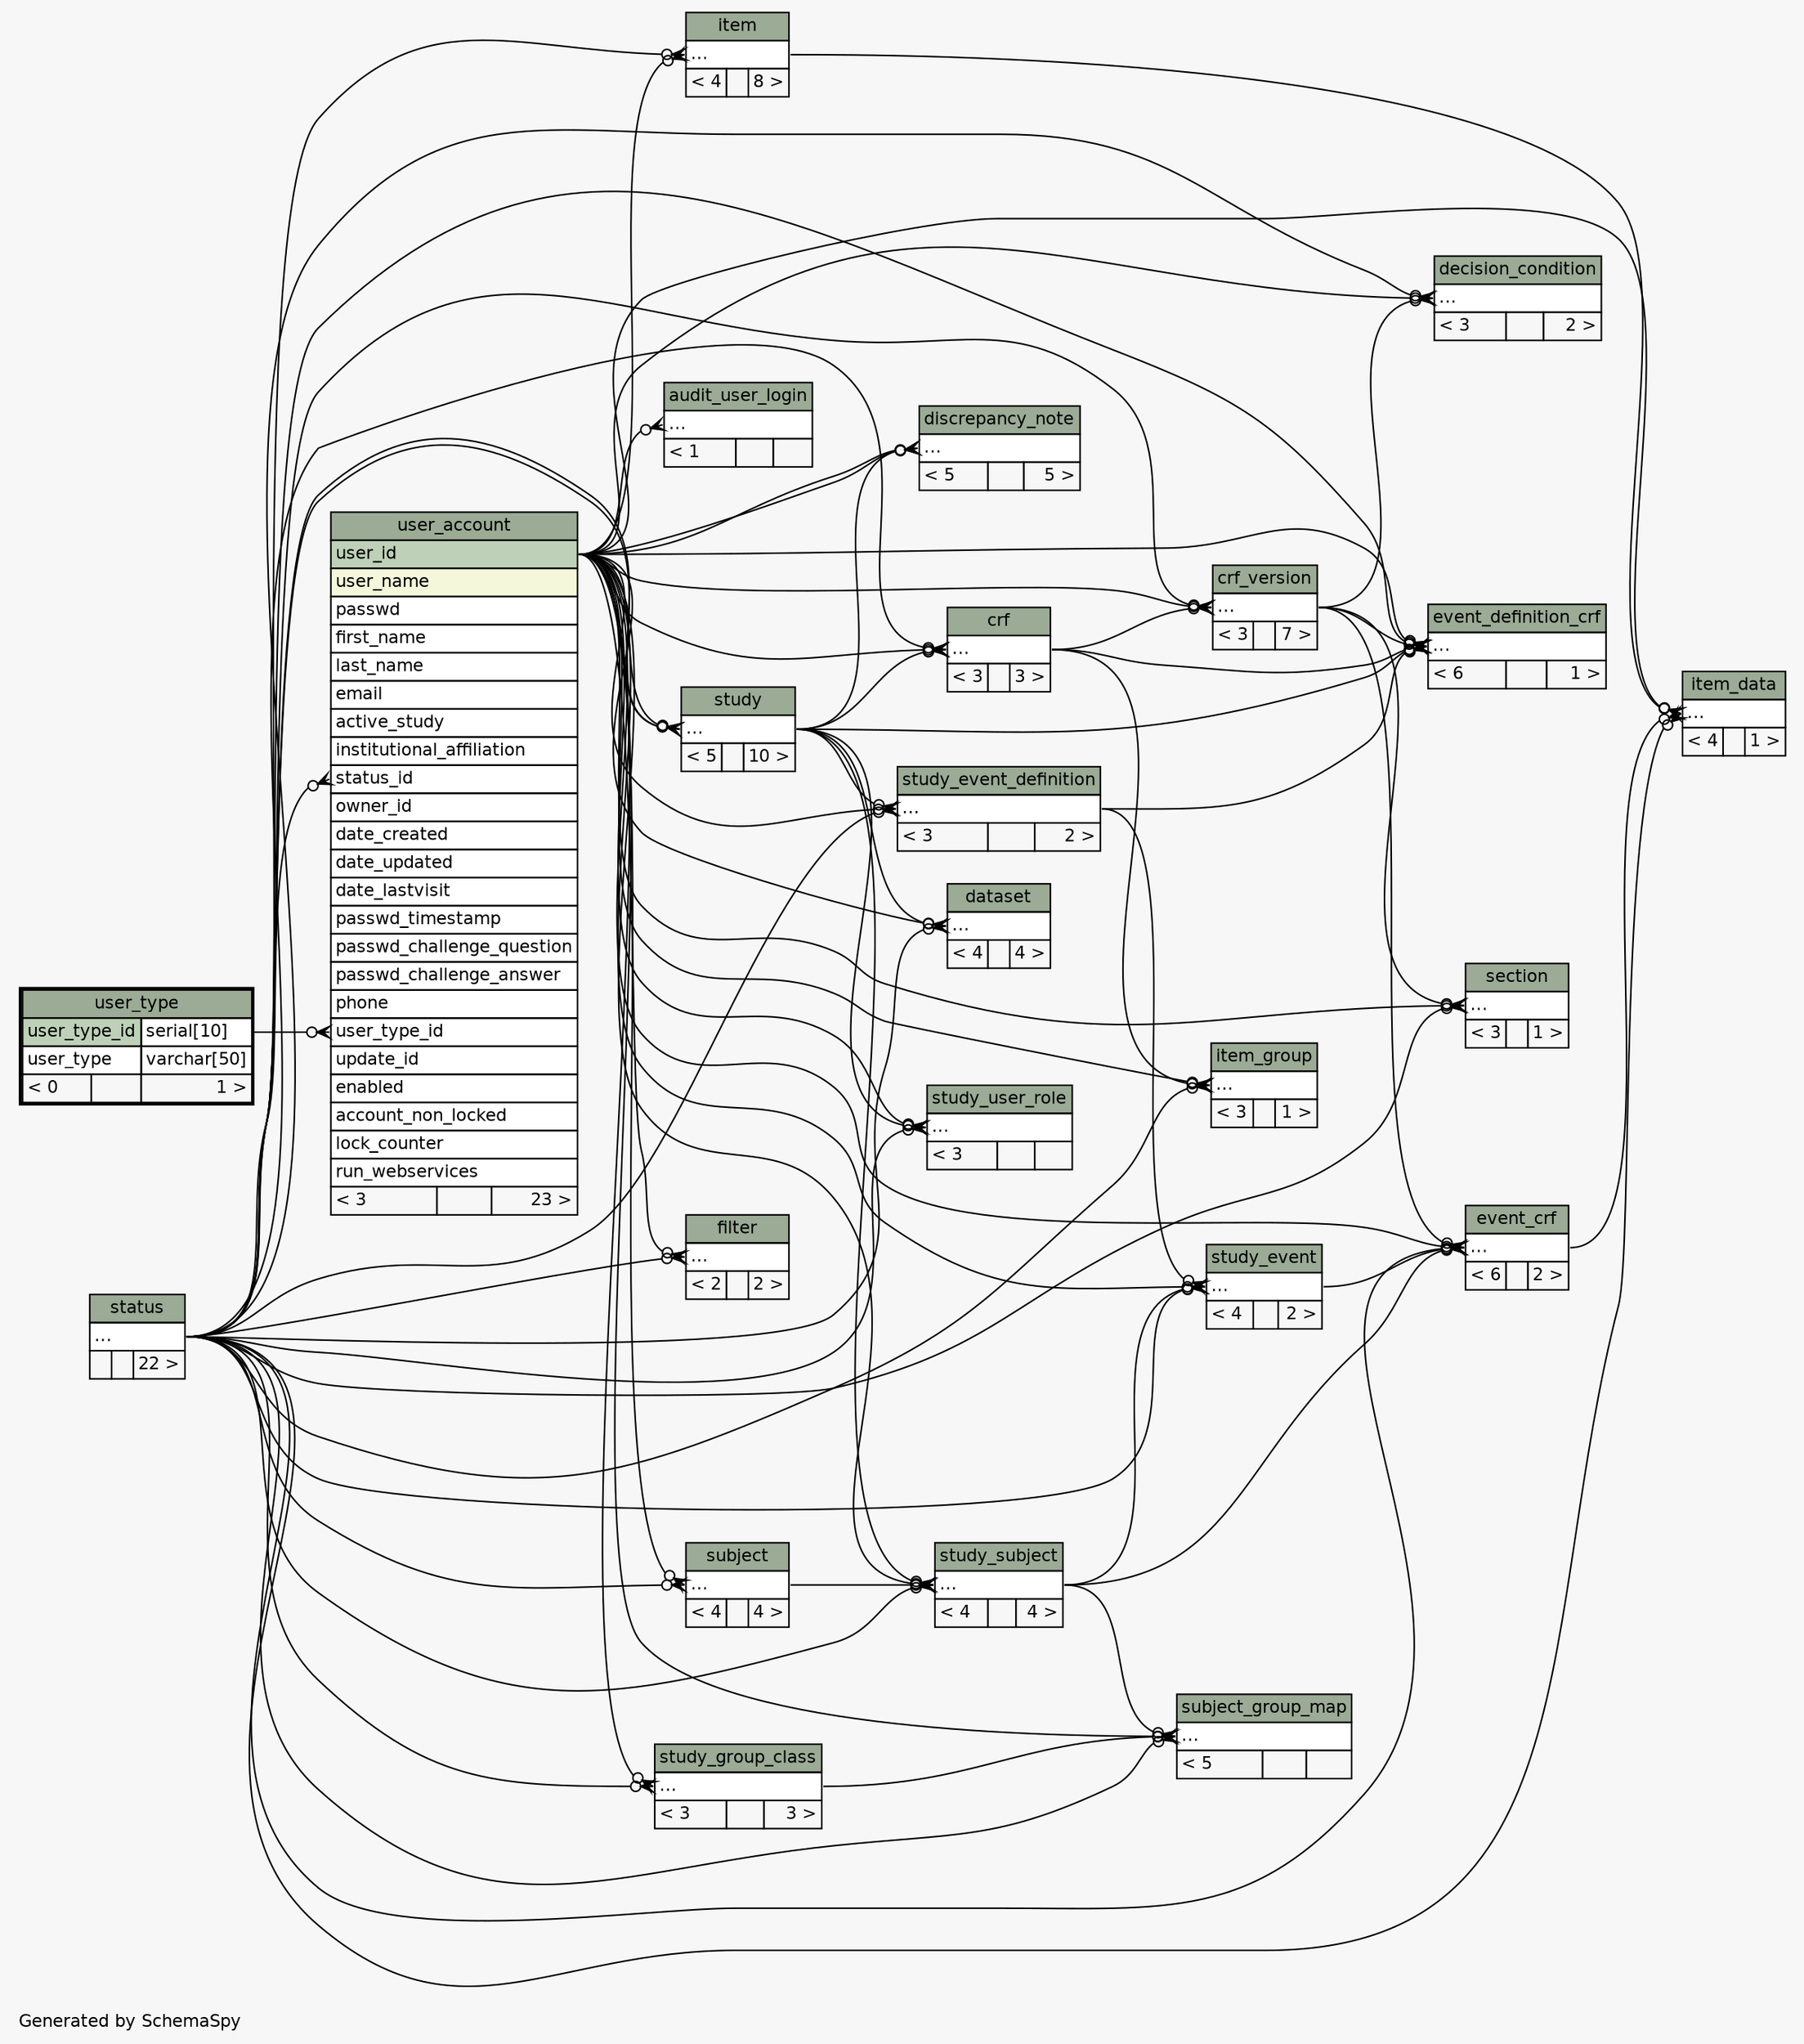 // dot 2.28.0 on Windows Vista 6.0
// SchemaSpy rev 590
digraph "twoDegreesRelationshipsDiagram" {
  graph [
    rankdir="RL"
    bgcolor="#f7f7f7"
    label="\nGenerated by SchemaSpy"
    labeljust="l"
    nodesep="0.18"
    ranksep="0.46"
    fontname="Helvetica"
    fontsize="11"
  ];
  node [
    fontname="Helvetica"
    fontsize="11"
    shape="plaintext"
  ];
  edge [
    arrowsize="0.8"
  ];
  "audit_user_login":"elipses":w -> "user_account":"user_id":e [arrowhead=none dir=back arrowtail=crowodot];
  "crf":"elipses":w -> "user_account":"user_id":e [arrowhead=none dir=back arrowtail=crowodot];
  "crf":"elipses":w -> "study":"elipses":e [arrowhead=none dir=back arrowtail=crowodot];
  "crf":"elipses":w -> "status":"elipses":e [arrowhead=none dir=back arrowtail=crowodot];
  "crf_version":"elipses":w -> "crf":"elipses":e [arrowhead=none dir=back arrowtail=crowodot];
  "crf_version":"elipses":w -> "user_account":"user_id":e [arrowhead=none dir=back arrowtail=crowodot];
  "crf_version":"elipses":w -> "status":"elipses":e [arrowhead=none dir=back arrowtail=crowodot];
  "dataset":"elipses":w -> "user_account":"user_id":e [arrowhead=none dir=back arrowtail=crowodot];
  "dataset":"elipses":w -> "status":"elipses":e [arrowhead=none dir=back arrowtail=crowodot];
  "dataset":"elipses":w -> "study":"elipses":e [arrowhead=none dir=back arrowtail=crowodot];
  "decision_condition":"elipses":w -> "crf_version":"elipses":e [arrowhead=none dir=back arrowtail=crowodot];
  "decision_condition":"elipses":w -> "user_account":"user_id":e [arrowhead=none dir=back arrowtail=crowodot];
  "decision_condition":"elipses":w -> "status":"elipses":e [arrowhead=none dir=back arrowtail=crowodot];
  "discrepancy_note":"elipses":w -> "user_account":"user_id":e [arrowhead=none dir=back arrowtail=crowodot];
  "discrepancy_note":"elipses":w -> "user_account":"user_id":e [arrowhead=none dir=back arrowtail=crowodot];
  "discrepancy_note":"elipses":w -> "study":"elipses":e [arrowhead=none dir=back arrowtail=crowodot];
  "event_crf":"elipses":w -> "crf_version":"elipses":e [arrowhead=none dir=back arrowtail=crowodot];
  "event_crf":"elipses":w -> "user_account":"user_id":e [arrowhead=none dir=back arrowtail=crowodot];
  "event_crf":"elipses":w -> "status":"elipses":e [arrowhead=none dir=back arrowtail=crowodot];
  "event_crf":"elipses":w -> "study_event":"elipses":e [arrowhead=none dir=back arrowtail=crowodot];
  "event_crf":"elipses":w -> "study_subject":"elipses":e [arrowhead=none dir=back arrowtail=crowodot];
  "event_definition_crf":"elipses":w -> "crf":"elipses":e [arrowhead=none dir=back arrowtail=crowodot];
  "event_definition_crf":"elipses":w -> "crf_version":"elipses":e [arrowhead=none dir=back arrowtail=crowodot];
  "event_definition_crf":"elipses":w -> "user_account":"user_id":e [arrowhead=none dir=back arrowtail=crowodot];
  "event_definition_crf":"elipses":w -> "status":"elipses":e [arrowhead=none dir=back arrowtail=crowodot];
  "event_definition_crf":"elipses":w -> "study_event_definition":"elipses":e [arrowhead=none dir=back arrowtail=crowodot];
  "event_definition_crf":"elipses":w -> "study":"elipses":e [arrowhead=none dir=back arrowtail=crowodot];
  "filter":"elipses":w -> "user_account":"user_id":e [arrowhead=none dir=back arrowtail=crowodot];
  "filter":"elipses":w -> "status":"elipses":e [arrowhead=none dir=back arrowtail=crowodot];
  "item":"elipses":w -> "user_account":"user_id":e [arrowhead=none dir=back arrowtail=crowodot];
  "item":"elipses":w -> "status":"elipses":e [arrowhead=none dir=back arrowtail=crowodot];
  "item_data":"elipses":w -> "event_crf":"elipses":e [arrowhead=none dir=back arrowtail=crowodot];
  "item_data":"elipses":w -> "item":"elipses":e [arrowhead=none dir=back arrowtail=crowodot];
  "item_data":"elipses":w -> "user_account":"user_id":e [arrowhead=none dir=back arrowtail=crowodot];
  "item_data":"elipses":w -> "status":"elipses":e [arrowhead=none dir=back arrowtail=crowodot];
  "item_group":"elipses":w -> "crf":"elipses":e [arrowhead=none dir=back arrowtail=crowodot];
  "item_group":"elipses":w -> "user_account":"user_id":e [arrowhead=none dir=back arrowtail=crowodot];
  "item_group":"elipses":w -> "status":"elipses":e [arrowhead=none dir=back arrowtail=crowodot];
  "section":"elipses":w -> "crf_version":"elipses":e [arrowhead=none dir=back arrowtail=crowodot];
  "section":"elipses":w -> "user_account":"user_id":e [arrowhead=none dir=back arrowtail=crowodot];
  "section":"elipses":w -> "status":"elipses":e [arrowhead=none dir=back arrowtail=crowodot];
  "study":"elipses":w -> "status":"elipses":e [arrowhead=none dir=back arrowtail=crowodot];
  "study":"elipses":w -> "user_account":"user_id":e [arrowhead=none dir=back arrowtail=crowodot];
  "study":"elipses":w -> "status":"elipses":e [arrowhead=none dir=back arrowtail=crowodot];
  "study_event":"elipses":w -> "user_account":"user_id":e [arrowhead=none dir=back arrowtail=crowodot];
  "study_event":"elipses":w -> "status":"elipses":e [arrowhead=none dir=back arrowtail=crowodot];
  "study_event":"elipses":w -> "study_event_definition":"elipses":e [arrowhead=none dir=back arrowtail=crowodot];
  "study_event":"elipses":w -> "study_subject":"elipses":e [arrowhead=none dir=back arrowtail=crowodot];
  "study_event_definition":"elipses":w -> "user_account":"user_id":e [arrowhead=none dir=back arrowtail=crowodot];
  "study_event_definition":"elipses":w -> "status":"elipses":e [arrowhead=none dir=back arrowtail=crowodot];
  "study_event_definition":"elipses":w -> "study":"elipses":e [arrowhead=none dir=back arrowtail=crowodot];
  "study_group_class":"elipses":w -> "user_account":"user_id":e [arrowhead=none dir=back arrowtail=crowodot];
  "study_group_class":"elipses":w -> "status":"elipses":e [arrowhead=none dir=back arrowtail=crowodot];
  "study_subject":"elipses":w -> "user_account":"user_id":e [arrowhead=none dir=back arrowtail=crowodot];
  "study_subject":"elipses":w -> "status":"elipses":e [arrowhead=none dir=back arrowtail=crowodot];
  "study_subject":"elipses":w -> "study":"elipses":e [arrowhead=none dir=back arrowtail=crowodot];
  "study_subject":"elipses":w -> "subject":"elipses":e [arrowhead=none dir=back arrowtail=crowodot];
  "study_user_role":"elipses":w -> "user_account":"user_id":e [arrowhead=none dir=back arrowtail=crowodot];
  "study_user_role":"elipses":w -> "status":"elipses":e [arrowhead=none dir=back arrowtail=crowodot];
  "study_user_role":"elipses":w -> "study":"elipses":e [arrowhead=none dir=back arrowtail=crowodot];
  "subject":"elipses":w -> "user_account":"user_id":e [arrowhead=none dir=back arrowtail=crowodot];
  "subject":"elipses":w -> "status":"elipses":e [arrowhead=none dir=back arrowtail=crowodot];
  "subject_group_map":"elipses":w -> "user_account":"user_id":e [arrowhead=none dir=back arrowtail=crowodot];
  "subject_group_map":"elipses":w -> "status":"elipses":e [arrowhead=none dir=back arrowtail=crowodot];
  "subject_group_map":"elipses":w -> "study_group_class":"elipses":e [arrowhead=none dir=back arrowtail=crowodot];
  "subject_group_map":"elipses":w -> "study_subject":"elipses":e [arrowhead=none dir=back arrowtail=crowodot];
  "user_account":"status_id":w -> "status":"elipses":e [arrowhead=none dir=back arrowtail=crowodot];
  "user_account":"user_type_id":w -> "user_type":"user_type_id.type":e [arrowhead=none dir=back arrowtail=crowodot];
  "audit_user_login" [
    label=<
    <TABLE BORDER="0" CELLBORDER="1" CELLSPACING="0" BGCOLOR="#ffffff">
      <TR><TD COLSPAN="3" BGCOLOR="#9bab96" ALIGN="CENTER">audit_user_login</TD></TR>
      <TR><TD PORT="elipses" COLSPAN="3" ALIGN="LEFT">...</TD></TR>
      <TR><TD ALIGN="LEFT" BGCOLOR="#f7f7f7">&lt; 1</TD><TD ALIGN="RIGHT" BGCOLOR="#f7f7f7">  </TD><TD ALIGN="RIGHT" BGCOLOR="#f7f7f7">  </TD></TR>
    </TABLE>>
    URL="audit_user_login.html"
    tooltip="audit_user_login"
  ];
  "crf" [
    label=<
    <TABLE BORDER="0" CELLBORDER="1" CELLSPACING="0" BGCOLOR="#ffffff">
      <TR><TD COLSPAN="3" BGCOLOR="#9bab96" ALIGN="CENTER">crf</TD></TR>
      <TR><TD PORT="elipses" COLSPAN="3" ALIGN="LEFT">...</TD></TR>
      <TR><TD ALIGN="LEFT" BGCOLOR="#f7f7f7">&lt; 3</TD><TD ALIGN="RIGHT" BGCOLOR="#f7f7f7">  </TD><TD ALIGN="RIGHT" BGCOLOR="#f7f7f7">3 &gt;</TD></TR>
    </TABLE>>
    URL="crf.html"
    tooltip="crf"
  ];
  "crf_version" [
    label=<
    <TABLE BORDER="0" CELLBORDER="1" CELLSPACING="0" BGCOLOR="#ffffff">
      <TR><TD COLSPAN="3" BGCOLOR="#9bab96" ALIGN="CENTER">crf_version</TD></TR>
      <TR><TD PORT="elipses" COLSPAN="3" ALIGN="LEFT">...</TD></TR>
      <TR><TD ALIGN="LEFT" BGCOLOR="#f7f7f7">&lt; 3</TD><TD ALIGN="RIGHT" BGCOLOR="#f7f7f7">  </TD><TD ALIGN="RIGHT" BGCOLOR="#f7f7f7">7 &gt;</TD></TR>
    </TABLE>>
    URL="crf_version.html"
    tooltip="crf_version"
  ];
  "dataset" [
    label=<
    <TABLE BORDER="0" CELLBORDER="1" CELLSPACING="0" BGCOLOR="#ffffff">
      <TR><TD COLSPAN="3" BGCOLOR="#9bab96" ALIGN="CENTER">dataset</TD></TR>
      <TR><TD PORT="elipses" COLSPAN="3" ALIGN="LEFT">...</TD></TR>
      <TR><TD ALIGN="LEFT" BGCOLOR="#f7f7f7">&lt; 4</TD><TD ALIGN="RIGHT" BGCOLOR="#f7f7f7">  </TD><TD ALIGN="RIGHT" BGCOLOR="#f7f7f7">4 &gt;</TD></TR>
    </TABLE>>
    URL="dataset.html"
    tooltip="dataset"
  ];
  "decision_condition" [
    label=<
    <TABLE BORDER="0" CELLBORDER="1" CELLSPACING="0" BGCOLOR="#ffffff">
      <TR><TD COLSPAN="3" BGCOLOR="#9bab96" ALIGN="CENTER">decision_condition</TD></TR>
      <TR><TD PORT="elipses" COLSPAN="3" ALIGN="LEFT">...</TD></TR>
      <TR><TD ALIGN="LEFT" BGCOLOR="#f7f7f7">&lt; 3</TD><TD ALIGN="RIGHT" BGCOLOR="#f7f7f7">  </TD><TD ALIGN="RIGHT" BGCOLOR="#f7f7f7">2 &gt;</TD></TR>
    </TABLE>>
    URL="decision_condition.html"
    tooltip="decision_condition"
  ];
  "discrepancy_note" [
    label=<
    <TABLE BORDER="0" CELLBORDER="1" CELLSPACING="0" BGCOLOR="#ffffff">
      <TR><TD COLSPAN="3" BGCOLOR="#9bab96" ALIGN="CENTER">discrepancy_note</TD></TR>
      <TR><TD PORT="elipses" COLSPAN="3" ALIGN="LEFT">...</TD></TR>
      <TR><TD ALIGN="LEFT" BGCOLOR="#f7f7f7">&lt; 5</TD><TD ALIGN="RIGHT" BGCOLOR="#f7f7f7">  </TD><TD ALIGN="RIGHT" BGCOLOR="#f7f7f7">5 &gt;</TD></TR>
    </TABLE>>
    URL="discrepancy_note.html"
    tooltip="discrepancy_note"
  ];
  "event_crf" [
    label=<
    <TABLE BORDER="0" CELLBORDER="1" CELLSPACING="0" BGCOLOR="#ffffff">
      <TR><TD COLSPAN="3" BGCOLOR="#9bab96" ALIGN="CENTER">event_crf</TD></TR>
      <TR><TD PORT="elipses" COLSPAN="3" ALIGN="LEFT">...</TD></TR>
      <TR><TD ALIGN="LEFT" BGCOLOR="#f7f7f7">&lt; 6</TD><TD ALIGN="RIGHT" BGCOLOR="#f7f7f7">  </TD><TD ALIGN="RIGHT" BGCOLOR="#f7f7f7">2 &gt;</TD></TR>
    </TABLE>>
    URL="event_crf.html"
    tooltip="event_crf"
  ];
  "event_definition_crf" [
    label=<
    <TABLE BORDER="0" CELLBORDER="1" CELLSPACING="0" BGCOLOR="#ffffff">
      <TR><TD COLSPAN="3" BGCOLOR="#9bab96" ALIGN="CENTER">event_definition_crf</TD></TR>
      <TR><TD PORT="elipses" COLSPAN="3" ALIGN="LEFT">...</TD></TR>
      <TR><TD ALIGN="LEFT" BGCOLOR="#f7f7f7">&lt; 6</TD><TD ALIGN="RIGHT" BGCOLOR="#f7f7f7">  </TD><TD ALIGN="RIGHT" BGCOLOR="#f7f7f7">1 &gt;</TD></TR>
    </TABLE>>
    URL="event_definition_crf.html"
    tooltip="event_definition_crf"
  ];
  "filter" [
    label=<
    <TABLE BORDER="0" CELLBORDER="1" CELLSPACING="0" BGCOLOR="#ffffff">
      <TR><TD COLSPAN="3" BGCOLOR="#9bab96" ALIGN="CENTER">filter</TD></TR>
      <TR><TD PORT="elipses" COLSPAN="3" ALIGN="LEFT">...</TD></TR>
      <TR><TD ALIGN="LEFT" BGCOLOR="#f7f7f7">&lt; 2</TD><TD ALIGN="RIGHT" BGCOLOR="#f7f7f7">  </TD><TD ALIGN="RIGHT" BGCOLOR="#f7f7f7">2 &gt;</TD></TR>
    </TABLE>>
    URL="filter.html"
    tooltip="filter"
  ];
  "item" [
    label=<
    <TABLE BORDER="0" CELLBORDER="1" CELLSPACING="0" BGCOLOR="#ffffff">
      <TR><TD COLSPAN="3" BGCOLOR="#9bab96" ALIGN="CENTER">item</TD></TR>
      <TR><TD PORT="elipses" COLSPAN="3" ALIGN="LEFT">...</TD></TR>
      <TR><TD ALIGN="LEFT" BGCOLOR="#f7f7f7">&lt; 4</TD><TD ALIGN="RIGHT" BGCOLOR="#f7f7f7">  </TD><TD ALIGN="RIGHT" BGCOLOR="#f7f7f7">8 &gt;</TD></TR>
    </TABLE>>
    URL="item.html"
    tooltip="item"
  ];
  "item_data" [
    label=<
    <TABLE BORDER="0" CELLBORDER="1" CELLSPACING="0" BGCOLOR="#ffffff">
      <TR><TD COLSPAN="3" BGCOLOR="#9bab96" ALIGN="CENTER">item_data</TD></TR>
      <TR><TD PORT="elipses" COLSPAN="3" ALIGN="LEFT">...</TD></TR>
      <TR><TD ALIGN="LEFT" BGCOLOR="#f7f7f7">&lt; 4</TD><TD ALIGN="RIGHT" BGCOLOR="#f7f7f7">  </TD><TD ALIGN="RIGHT" BGCOLOR="#f7f7f7">1 &gt;</TD></TR>
    </TABLE>>
    URL="item_data.html"
    tooltip="item_data"
  ];
  "item_group" [
    label=<
    <TABLE BORDER="0" CELLBORDER="1" CELLSPACING="0" BGCOLOR="#ffffff">
      <TR><TD COLSPAN="3" BGCOLOR="#9bab96" ALIGN="CENTER">item_group</TD></TR>
      <TR><TD PORT="elipses" COLSPAN="3" ALIGN="LEFT">...</TD></TR>
      <TR><TD ALIGN="LEFT" BGCOLOR="#f7f7f7">&lt; 3</TD><TD ALIGN="RIGHT" BGCOLOR="#f7f7f7">  </TD><TD ALIGN="RIGHT" BGCOLOR="#f7f7f7">1 &gt;</TD></TR>
    </TABLE>>
    URL="item_group.html"
    tooltip="item_group"
  ];
  "section" [
    label=<
    <TABLE BORDER="0" CELLBORDER="1" CELLSPACING="0" BGCOLOR="#ffffff">
      <TR><TD COLSPAN="3" BGCOLOR="#9bab96" ALIGN="CENTER">section</TD></TR>
      <TR><TD PORT="elipses" COLSPAN="3" ALIGN="LEFT">...</TD></TR>
      <TR><TD ALIGN="LEFT" BGCOLOR="#f7f7f7">&lt; 3</TD><TD ALIGN="RIGHT" BGCOLOR="#f7f7f7">  </TD><TD ALIGN="RIGHT" BGCOLOR="#f7f7f7">1 &gt;</TD></TR>
    </TABLE>>
    URL="section.html"
    tooltip="section"
  ];
  "status" [
    label=<
    <TABLE BORDER="0" CELLBORDER="1" CELLSPACING="0" BGCOLOR="#ffffff">
      <TR><TD COLSPAN="3" BGCOLOR="#9bab96" ALIGN="CENTER">status</TD></TR>
      <TR><TD PORT="elipses" COLSPAN="3" ALIGN="LEFT">...</TD></TR>
      <TR><TD ALIGN="LEFT" BGCOLOR="#f7f7f7">  </TD><TD ALIGN="RIGHT" BGCOLOR="#f7f7f7">  </TD><TD ALIGN="RIGHT" BGCOLOR="#f7f7f7">22 &gt;</TD></TR>
    </TABLE>>
    URL="status.html"
    tooltip="status"
  ];
  "study" [
    label=<
    <TABLE BORDER="0" CELLBORDER="1" CELLSPACING="0" BGCOLOR="#ffffff">
      <TR><TD COLSPAN="3" BGCOLOR="#9bab96" ALIGN="CENTER">study</TD></TR>
      <TR><TD PORT="elipses" COLSPAN="3" ALIGN="LEFT">...</TD></TR>
      <TR><TD ALIGN="LEFT" BGCOLOR="#f7f7f7">&lt; 5</TD><TD ALIGN="RIGHT" BGCOLOR="#f7f7f7">  </TD><TD ALIGN="RIGHT" BGCOLOR="#f7f7f7">10 &gt;</TD></TR>
    </TABLE>>
    URL="study.html"
    tooltip="study"
  ];
  "study_event" [
    label=<
    <TABLE BORDER="0" CELLBORDER="1" CELLSPACING="0" BGCOLOR="#ffffff">
      <TR><TD COLSPAN="3" BGCOLOR="#9bab96" ALIGN="CENTER">study_event</TD></TR>
      <TR><TD PORT="elipses" COLSPAN="3" ALIGN="LEFT">...</TD></TR>
      <TR><TD ALIGN="LEFT" BGCOLOR="#f7f7f7">&lt; 4</TD><TD ALIGN="RIGHT" BGCOLOR="#f7f7f7">  </TD><TD ALIGN="RIGHT" BGCOLOR="#f7f7f7">2 &gt;</TD></TR>
    </TABLE>>
    URL="study_event.html"
    tooltip="study_event"
  ];
  "study_event_definition" [
    label=<
    <TABLE BORDER="0" CELLBORDER="1" CELLSPACING="0" BGCOLOR="#ffffff">
      <TR><TD COLSPAN="3" BGCOLOR="#9bab96" ALIGN="CENTER">study_event_definition</TD></TR>
      <TR><TD PORT="elipses" COLSPAN="3" ALIGN="LEFT">...</TD></TR>
      <TR><TD ALIGN="LEFT" BGCOLOR="#f7f7f7">&lt; 3</TD><TD ALIGN="RIGHT" BGCOLOR="#f7f7f7">  </TD><TD ALIGN="RIGHT" BGCOLOR="#f7f7f7">2 &gt;</TD></TR>
    </TABLE>>
    URL="study_event_definition.html"
    tooltip="study_event_definition"
  ];
  "study_group_class" [
    label=<
    <TABLE BORDER="0" CELLBORDER="1" CELLSPACING="0" BGCOLOR="#ffffff">
      <TR><TD COLSPAN="3" BGCOLOR="#9bab96" ALIGN="CENTER">study_group_class</TD></TR>
      <TR><TD PORT="elipses" COLSPAN="3" ALIGN="LEFT">...</TD></TR>
      <TR><TD ALIGN="LEFT" BGCOLOR="#f7f7f7">&lt; 3</TD><TD ALIGN="RIGHT" BGCOLOR="#f7f7f7">  </TD><TD ALIGN="RIGHT" BGCOLOR="#f7f7f7">3 &gt;</TD></TR>
    </TABLE>>
    URL="study_group_class.html"
    tooltip="study_group_class"
  ];
  "study_subject" [
    label=<
    <TABLE BORDER="0" CELLBORDER="1" CELLSPACING="0" BGCOLOR="#ffffff">
      <TR><TD COLSPAN="3" BGCOLOR="#9bab96" ALIGN="CENTER">study_subject</TD></TR>
      <TR><TD PORT="elipses" COLSPAN="3" ALIGN="LEFT">...</TD></TR>
      <TR><TD ALIGN="LEFT" BGCOLOR="#f7f7f7">&lt; 4</TD><TD ALIGN="RIGHT" BGCOLOR="#f7f7f7">  </TD><TD ALIGN="RIGHT" BGCOLOR="#f7f7f7">4 &gt;</TD></TR>
    </TABLE>>
    URL="study_subject.html"
    tooltip="study_subject"
  ];
  "study_user_role" [
    label=<
    <TABLE BORDER="0" CELLBORDER="1" CELLSPACING="0" BGCOLOR="#ffffff">
      <TR><TD COLSPAN="3" BGCOLOR="#9bab96" ALIGN="CENTER">study_user_role</TD></TR>
      <TR><TD PORT="elipses" COLSPAN="3" ALIGN="LEFT">...</TD></TR>
      <TR><TD ALIGN="LEFT" BGCOLOR="#f7f7f7">&lt; 3</TD><TD ALIGN="RIGHT" BGCOLOR="#f7f7f7">  </TD><TD ALIGN="RIGHT" BGCOLOR="#f7f7f7">  </TD></TR>
    </TABLE>>
    URL="study_user_role.html"
    tooltip="study_user_role"
  ];
  "subject" [
    label=<
    <TABLE BORDER="0" CELLBORDER="1" CELLSPACING="0" BGCOLOR="#ffffff">
      <TR><TD COLSPAN="3" BGCOLOR="#9bab96" ALIGN="CENTER">subject</TD></TR>
      <TR><TD PORT="elipses" COLSPAN="3" ALIGN="LEFT">...</TD></TR>
      <TR><TD ALIGN="LEFT" BGCOLOR="#f7f7f7">&lt; 4</TD><TD ALIGN="RIGHT" BGCOLOR="#f7f7f7">  </TD><TD ALIGN="RIGHT" BGCOLOR="#f7f7f7">4 &gt;</TD></TR>
    </TABLE>>
    URL="subject.html"
    tooltip="subject"
  ];
  "subject_group_map" [
    label=<
    <TABLE BORDER="0" CELLBORDER="1" CELLSPACING="0" BGCOLOR="#ffffff">
      <TR><TD COLSPAN="3" BGCOLOR="#9bab96" ALIGN="CENTER">subject_group_map</TD></TR>
      <TR><TD PORT="elipses" COLSPAN="3" ALIGN="LEFT">...</TD></TR>
      <TR><TD ALIGN="LEFT" BGCOLOR="#f7f7f7">&lt; 5</TD><TD ALIGN="RIGHT" BGCOLOR="#f7f7f7">  </TD><TD ALIGN="RIGHT" BGCOLOR="#f7f7f7">  </TD></TR>
    </TABLE>>
    URL="subject_group_map.html"
    tooltip="subject_group_map"
  ];
  "user_account" [
    label=<
    <TABLE BORDER="0" CELLBORDER="1" CELLSPACING="0" BGCOLOR="#ffffff">
      <TR><TD COLSPAN="3" BGCOLOR="#9bab96" ALIGN="CENTER">user_account</TD></TR>
      <TR><TD PORT="user_id" COLSPAN="3" BGCOLOR="#bed1b8" ALIGN="LEFT">user_id</TD></TR>
      <TR><TD PORT="user_name" COLSPAN="3" BGCOLOR="#f4f7da" ALIGN="LEFT">user_name</TD></TR>
      <TR><TD PORT="passwd" COLSPAN="3" ALIGN="LEFT">passwd</TD></TR>
      <TR><TD PORT="first_name" COLSPAN="3" ALIGN="LEFT">first_name</TD></TR>
      <TR><TD PORT="last_name" COLSPAN="3" ALIGN="LEFT">last_name</TD></TR>
      <TR><TD PORT="email" COLSPAN="3" ALIGN="LEFT">email</TD></TR>
      <TR><TD PORT="active_study" COLSPAN="3" ALIGN="LEFT">active_study</TD></TR>
      <TR><TD PORT="institutional_affiliation" COLSPAN="3" ALIGN="LEFT">institutional_affiliation</TD></TR>
      <TR><TD PORT="status_id" COLSPAN="3" ALIGN="LEFT">status_id</TD></TR>
      <TR><TD PORT="owner_id" COLSPAN="3" ALIGN="LEFT">owner_id</TD></TR>
      <TR><TD PORT="date_created" COLSPAN="3" ALIGN="LEFT">date_created</TD></TR>
      <TR><TD PORT="date_updated" COLSPAN="3" ALIGN="LEFT">date_updated</TD></TR>
      <TR><TD PORT="date_lastvisit" COLSPAN="3" ALIGN="LEFT">date_lastvisit</TD></TR>
      <TR><TD PORT="passwd_timestamp" COLSPAN="3" ALIGN="LEFT">passwd_timestamp</TD></TR>
      <TR><TD PORT="passwd_challenge_question" COLSPAN="3" ALIGN="LEFT">passwd_challenge_question</TD></TR>
      <TR><TD PORT="passwd_challenge_answer" COLSPAN="3" ALIGN="LEFT">passwd_challenge_answer</TD></TR>
      <TR><TD PORT="phone" COLSPAN="3" ALIGN="LEFT">phone</TD></TR>
      <TR><TD PORT="user_type_id" COLSPAN="3" ALIGN="LEFT">user_type_id</TD></TR>
      <TR><TD PORT="update_id" COLSPAN="3" ALIGN="LEFT">update_id</TD></TR>
      <TR><TD PORT="enabled" COLSPAN="3" ALIGN="LEFT">enabled</TD></TR>
      <TR><TD PORT="account_non_locked" COLSPAN="3" ALIGN="LEFT">account_non_locked</TD></TR>
      <TR><TD PORT="lock_counter" COLSPAN="3" ALIGN="LEFT">lock_counter</TD></TR>
      <TR><TD PORT="run_webservices" COLSPAN="3" ALIGN="LEFT">run_webservices</TD></TR>
      <TR><TD ALIGN="LEFT" BGCOLOR="#f7f7f7">&lt; 3</TD><TD ALIGN="RIGHT" BGCOLOR="#f7f7f7">  </TD><TD ALIGN="RIGHT" BGCOLOR="#f7f7f7">23 &gt;</TD></TR>
    </TABLE>>
    URL="user_account.html"
    tooltip="user_account"
  ];
  "user_type" [
    label=<
    <TABLE BORDER="2" CELLBORDER="1" CELLSPACING="0" BGCOLOR="#ffffff">
      <TR><TD COLSPAN="3" BGCOLOR="#9bab96" ALIGN="CENTER">user_type</TD></TR>
      <TR><TD PORT="user_type_id" COLSPAN="2" BGCOLOR="#bed1b8" ALIGN="LEFT">user_type_id</TD><TD PORT="user_type_id.type" ALIGN="LEFT">serial[10]</TD></TR>
      <TR><TD PORT="user_type" COLSPAN="2" ALIGN="LEFT">user_type</TD><TD PORT="user_type.type" ALIGN="LEFT">varchar[50]</TD></TR>
      <TR><TD ALIGN="LEFT" BGCOLOR="#f7f7f7">&lt; 0</TD><TD ALIGN="RIGHT" BGCOLOR="#f7f7f7">  </TD><TD ALIGN="RIGHT" BGCOLOR="#f7f7f7">1 &gt;</TD></TR>
    </TABLE>>
    URL="user_type.html"
    tooltip="user_type"
  ];
}
